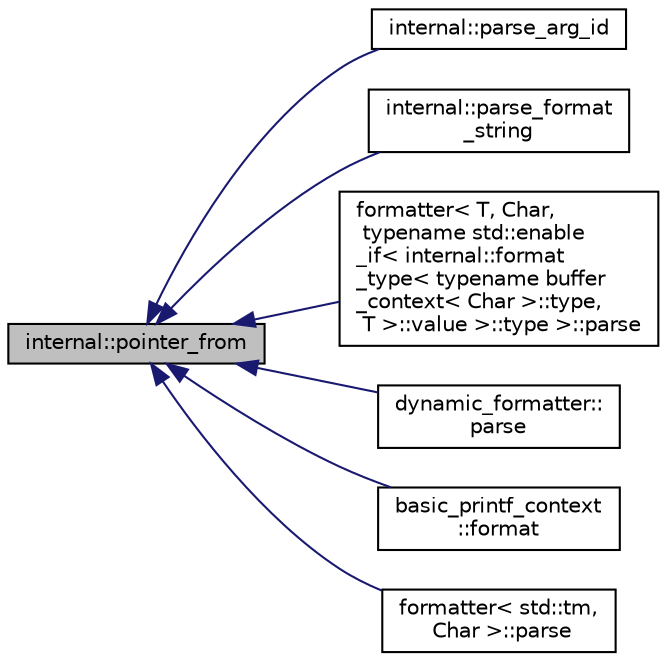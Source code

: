digraph "internal::pointer_from"
{
  edge [fontname="Helvetica",fontsize="10",labelfontname="Helvetica",labelfontsize="10"];
  node [fontname="Helvetica",fontsize="10",shape=record];
  rankdir="LR";
  Node1 [label="internal::pointer_from",height=0.2,width=0.4,color="black", fillcolor="grey75", style="filled" fontcolor="black"];
  Node1 -> Node2 [dir="back",color="midnightblue",fontsize="10",style="solid",fontname="Helvetica"];
  Node2 [label="internal::parse_arg_id",height=0.2,width=0.4,color="black", fillcolor="white", style="filled",URL="$namespaceinternal.html#ab70d628c0f5dae9d547d62d424d45c2b"];
  Node1 -> Node3 [dir="back",color="midnightblue",fontsize="10",style="solid",fontname="Helvetica"];
  Node3 [label="internal::parse_format\l_string",height=0.2,width=0.4,color="black", fillcolor="white", style="filled",URL="$namespaceinternal.html#a47fffd25c13670b8e2eb6559caeef974"];
  Node1 -> Node4 [dir="back",color="midnightblue",fontsize="10",style="solid",fontname="Helvetica"];
  Node4 [label="formatter\< T, Char,\l typename std::enable\l_if\< internal::format\l_type\< typename buffer\l_context\< Char \>::type,\l T \>::value \>::type \>::parse",height=0.2,width=0.4,color="black", fillcolor="white", style="filled",URL="$structformatter_3_01_t_00_01_char_00_01typename_01std_1_1enable__if_3_01internal_1_1format__typeef2b7d59b5441fbead72290e06693dea.html#ae66fc4d23664a9533b055208fa9692bf"];
  Node1 -> Node5 [dir="back",color="midnightblue",fontsize="10",style="solid",fontname="Helvetica"];
  Node5 [label="dynamic_formatter::\lparse",height=0.2,width=0.4,color="black", fillcolor="white", style="filled",URL="$classdynamic__formatter.html#aa9bc96ae30462d4e5f13d207f957fc0b"];
  Node1 -> Node6 [dir="back",color="midnightblue",fontsize="10",style="solid",fontname="Helvetica"];
  Node6 [label="basic_printf_context\l::format",height=0.2,width=0.4,color="black", fillcolor="white", style="filled",URL="$classbasic__printf__context.html#a1740a3a0a6d2748e4f489fb9b4b9e82c"];
  Node1 -> Node7 [dir="back",color="midnightblue",fontsize="10",style="solid",fontname="Helvetica"];
  Node7 [label="formatter\< std::tm,\l Char \>::parse",height=0.2,width=0.4,color="black", fillcolor="white", style="filled",URL="$structformatter_3_01std_1_1tm_00_01_char_01_4.html#a48e18c3d8fc0bf234d6981a60828f5ca"];
}

